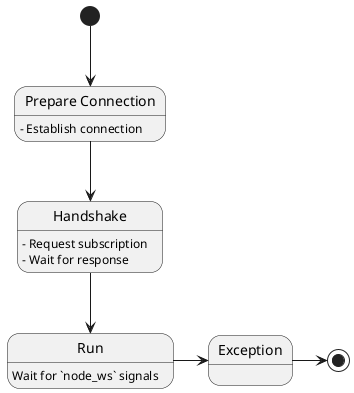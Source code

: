 @startuml
' Definition
state "Prepare Connection" as pp
pp: - Establish connection

state "Handshake" as handshake
handshake: - Request subscription
handshake: - Wait for response

state "Run" as run
run: Wait for `node_ws` signals

state "Exception" as exc

' Relations
[*] --> pp
pp --> handshake
handshake --> run

run -> exc
exc -> [*]
@enduml
